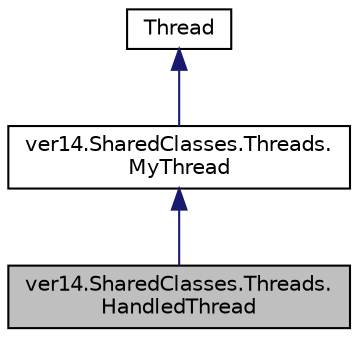 digraph "ver14.SharedClasses.Threads.HandledThread"
{
 // LATEX_PDF_SIZE
  edge [fontname="Helvetica",fontsize="10",labelfontname="Helvetica",labelfontsize="10"];
  node [fontname="Helvetica",fontsize="10",shape=record];
  Node1 [label="ver14.SharedClasses.Threads.\lHandledThread",height=0.2,width=0.4,color="black", fillcolor="grey75", style="filled", fontcolor="black",tooltip=" "];
  Node2 -> Node1 [dir="back",color="midnightblue",fontsize="10",style="solid",fontname="Helvetica"];
  Node2 [label="ver14.SharedClasses.Threads.\lMyThread",height=0.2,width=0.4,color="black", fillcolor="white", style="filled",URL="$classver14_1_1_shared_classes_1_1_threads_1_1_my_thread.html",tooltip=" "];
  Node3 -> Node2 [dir="back",color="midnightblue",fontsize="10",style="solid",fontname="Helvetica"];
  Node3 [label="Thread",height=0.2,width=0.4,color="black", fillcolor="white", style="filled",tooltip=" "];
}
